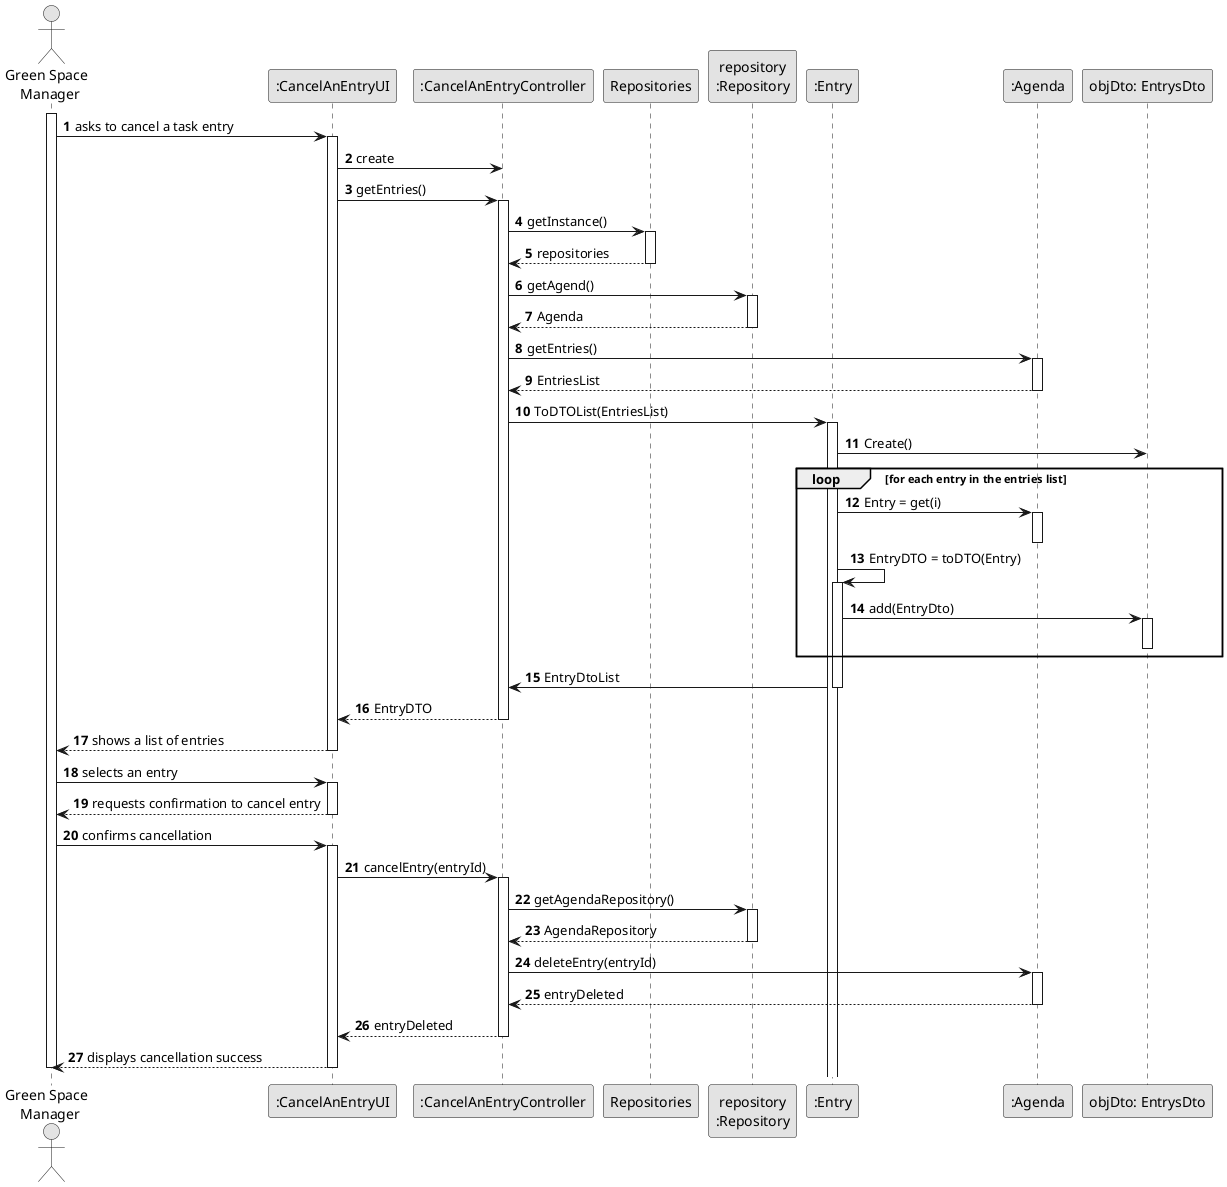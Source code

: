 @startuml
skinparam monochrome true
skinparam packageStyle rectangle
skinparam shadowing false

autonumber

actor "Green Space \n Manager" as GSM
participant ":CancelAnEntryUI" as UI
participant ":CancelAnEntryController" as CTRL
participant "Repositories" as RepositorySingleton
participant "repository\n:Repository" as PLAT
participant ":Entry" as MAP
participant ":Agenda" as URG
participant "objDto: EntrysDto" as GDTO


activate GSM

    GSM -> UI : asks to cancel a task entry
    activate UI
        UI -> CTRL : create
        UI -> CTRL : getEntries()
        activate CTRL

            CTRL -> RepositorySingleton : getInstance()
            activate RepositorySingleton

                RepositorySingleton --> CTRL : repositories
            deactivate RepositorySingleton

            CTRL -> PLAT : getAgend()
            activate PLAT

                PLAT --> CTRL : Agenda
            deactivate PLAT

            CTRL -> URG : getEntries()
            activate URG

                URG --> CTRL : EntriesList
            deactivate URG

            CTRL -> MAP : ToDTOList(EntriesList)
            activate MAP
                MAP -> GDTO: Create()
                loop for each entry in the entries list
                MAP -> URG: Entry = get(i)
                activate URG
                deactivate URG
                MAP -> MAP: EntryDTO = toDTO(Entry)
                activate MAP
                MAP -> GDTO: add(EntryDto)

                activate GDTO
                deactivate GDTO
                end
                MAP -> CTRL: EntryDtoList
            deactivate MAP

            CTRL --> UI : EntryDTO
        deactivate CTRL

        UI --> GSM : shows a list of entries
    deactivate UI
GSM -> UI : selects an entry
    activate UI

        UI --> GSM : requests confirmation to cancel entry
    deactivate UI

    GSM -> UI : confirms cancellation
    activate UI
        UI -> CTRL : cancelEntry(entryId)
        activate CTRL

            CTRL -> PLAT : getAgendaRepository()
            activate PLAT

                PLAT --> CTRL : AgendaRepository
            deactivate PLAT

            CTRL -> URG : deleteEntry(entryId)
            activate URG

                URG --> CTRL : entryDeleted
            deactivate URG

        CTRL --> UI : entryDeleted
        deactivate CTRL

        UI --> GSM : displays cancellation success
    deactivate UI
deactivate GSM

@enduml